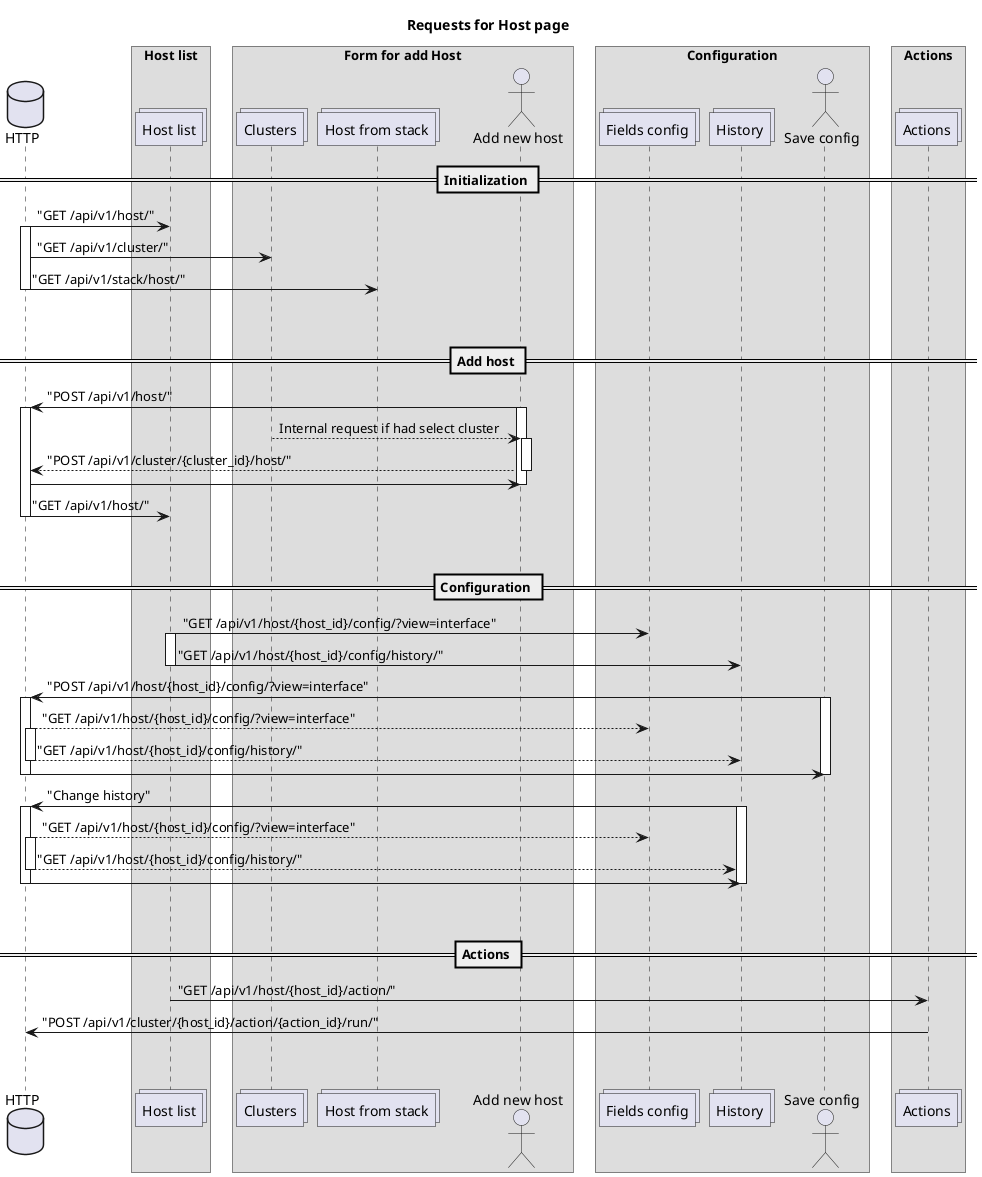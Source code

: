 @startuml host
title
Requests for Host page
end title

skinparam BoxPadding 10

database HTTP

box "Host list"
collections "Host list" as list
endbox

box "Form for add Host"
collections Clusters
collections "Host from stack" as stack
actor "Add new host" as sh
endbox

box "Configuration"
collections "Fields config" as cf
collections History as ch
actor "Save config" as cs
endbox

== Initialization ==

HTTP -> list: "GET /api/v1/host/"
activate HTTP
HTTP -> Clusters: "GET /api/v1/cluster/"
HTTP -> stack: "GET /api/v1/stack/host/"
deactivate HTTP

||40||

== Add host ==

sh -> HTTP: "POST /api/v1/host/"
activate sh 
activate HTTP
Clusters --> sh: Internal request if had select cluster
activate sh
sh --> HTTP:  "POST /api/v1/cluster/{cluster_id}/host/"
deactivate sh
HTTP -> sh
deactivate sh
HTTP -> list: "GET /api/v1/host/"
deactivate HTTP

||40||

== Configuration ==
list -> cf: "GET /api/v1/host/{host_id}/config/?view=interface"
activate list
list -> ch: "GET /api/v1/host/{host_id}/config/history/"
deactivate list

cs -> HTTP: "POST /api/v1/host/{host_id}/config/?view=interface"
activate cs
activate HTTP
HTTP --> cf: "GET /api/v1/host/{host_id}/config/?view=interface"
activate HTTP
HTTP --> ch: "GET /api/v1/host/{host_id}/config/history/"
deactivate HTTP
HTTP -> cs
deactivate HTTP
deactivate cs

ch -> HTTP: "Change history"
activate ch
activate HTTP
HTTP --> cf: "GET /api/v1/host/{host_id}/config/?view=interface"
activate HTTP
HTTP --> ch: "GET /api/v1/host/{host_id}/config/history/"
deactivate HTTP
HTTP -> ch
deactivate HTTP
deactivate ch

||40||

== Actions ==

box "Actions"
collections "Actions" as act
endbox

list -> act: "GET /api/v1/host/{host_id}/action/"
act -> HTTP: "POST /api/v1/cluster/{host_id}/action/{action_id}/run/"

||40||
@enduml